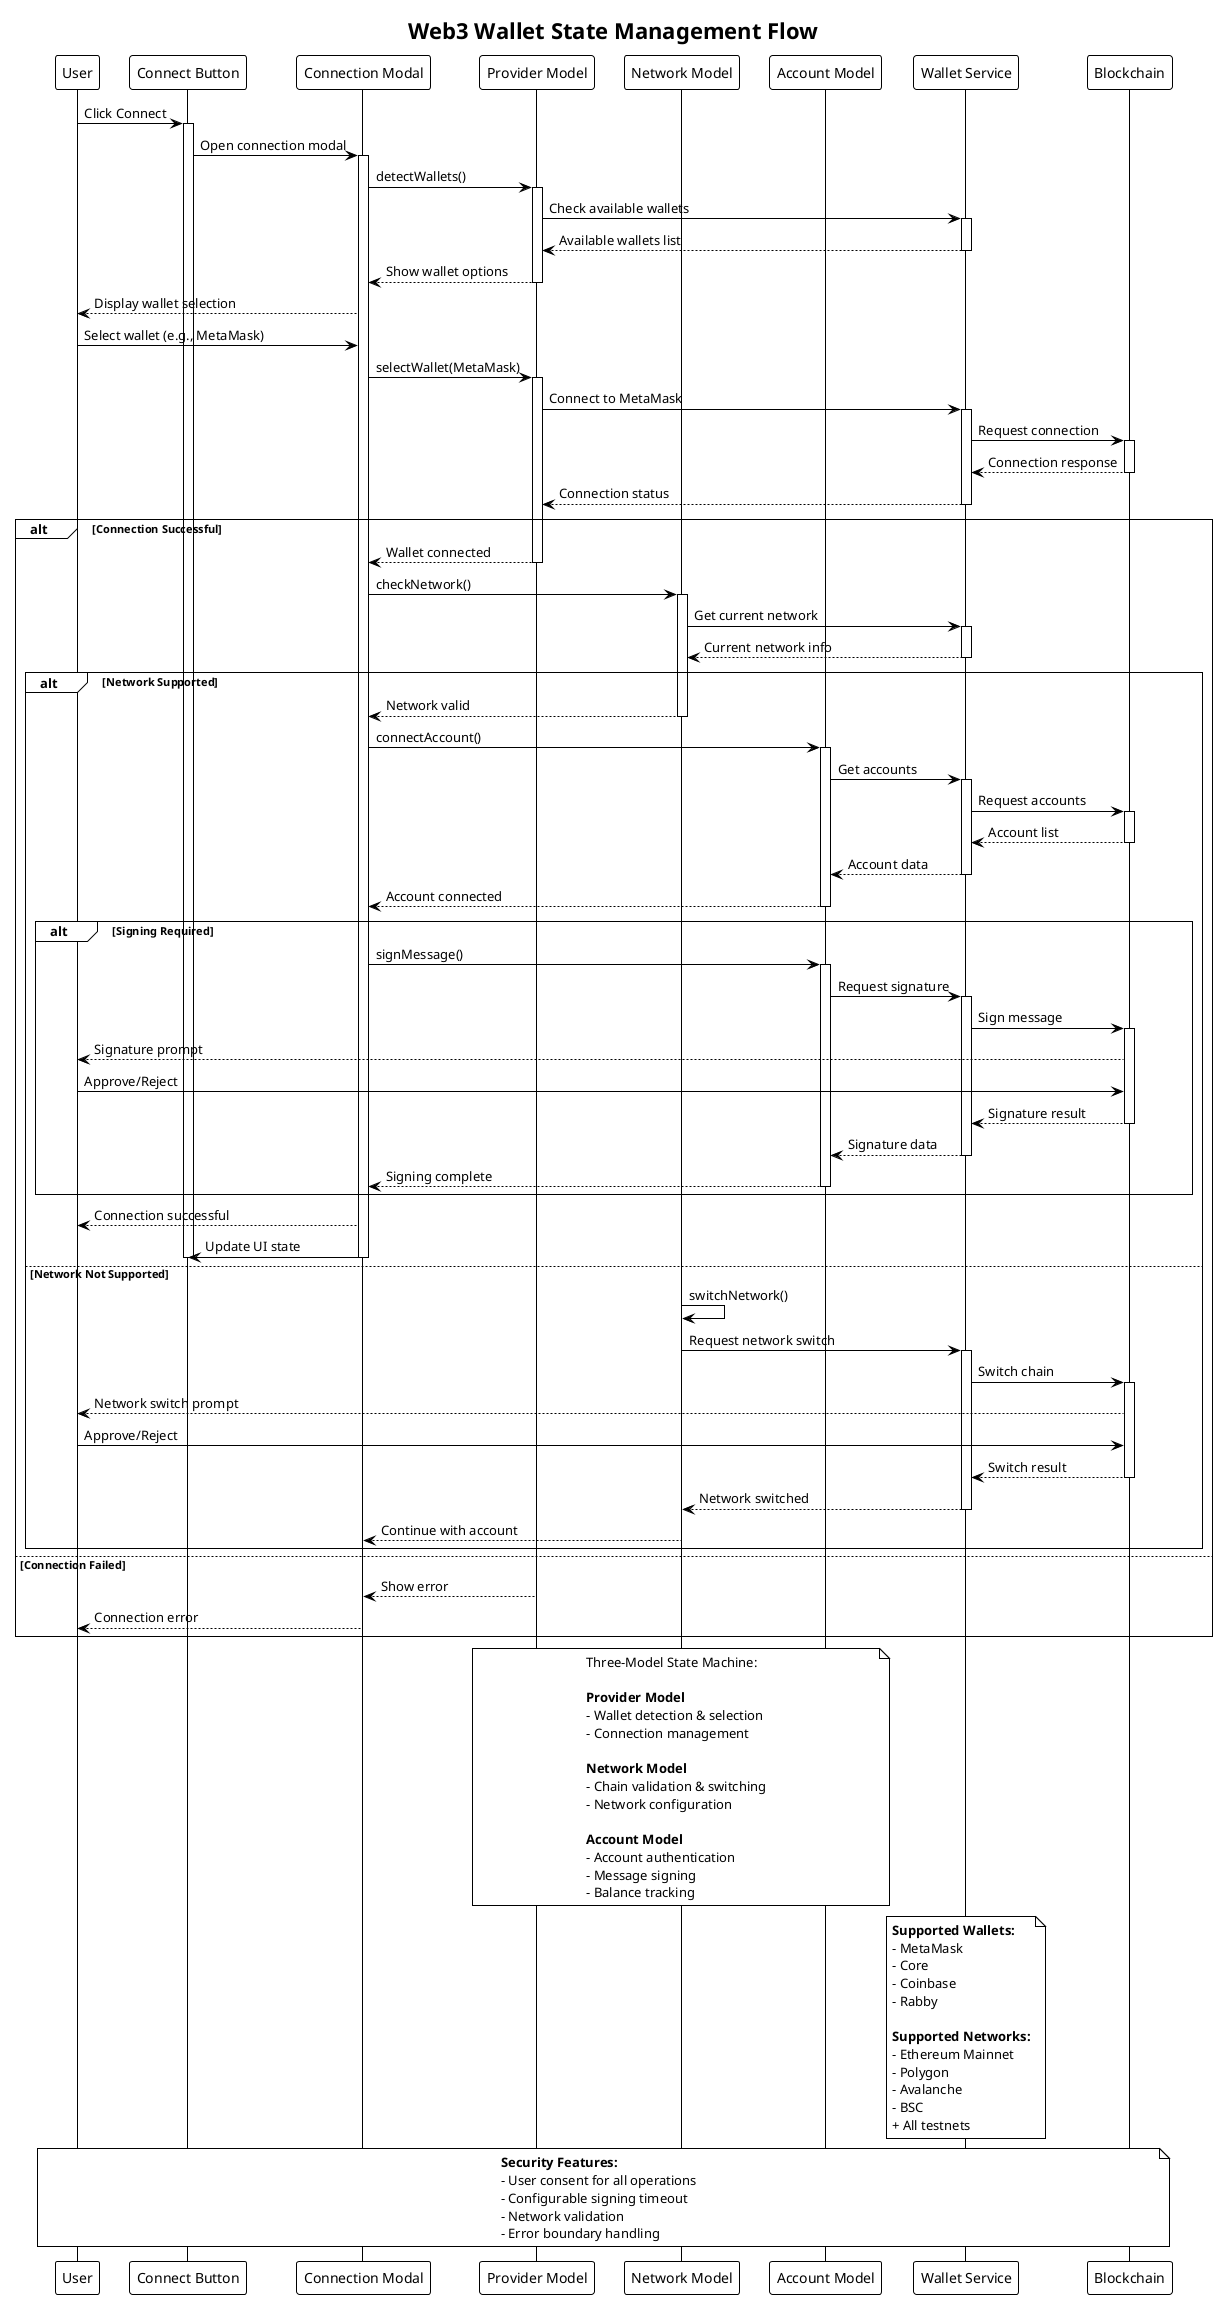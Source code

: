@startuml wallet-state-flow
!theme plain
title Web3 Wallet State Management Flow

participant "User" as User
participant "Connect Button" as ConnectBtn
participant "Connection Modal" as Modal
participant "Provider Model" as Provider
participant "Network Model" as Network  
participant "Account Model" as Account
participant "Wallet Service" as WalletService
participant "Blockchain" as Blockchain

User -> ConnectBtn: Click Connect
activate ConnectBtn

ConnectBtn -> Modal: Open connection modal
activate Modal

Modal -> Provider: detectWallets()
activate Provider

Provider -> WalletService: Check available wallets
activate WalletService
WalletService --> Provider: Available wallets list
deactivate WalletService

Provider --> Modal: Show wallet options
deactivate Provider

Modal --> User: Display wallet selection
User -> Modal: Select wallet (e.g., MetaMask)

Modal -> Provider: selectWallet(MetaMask)
activate Provider

Provider -> WalletService: Connect to MetaMask
activate WalletService

WalletService -> Blockchain: Request connection
activate Blockchain
Blockchain --> WalletService: Connection response
deactivate Blockchain

WalletService --> Provider: Connection status
deactivate WalletService

alt Connection Successful
  Provider --> Modal: Wallet connected
  deactivate Provider
  
  Modal -> Network: checkNetwork()
  activate Network
  
  Network -> WalletService: Get current network
  activate WalletService
  WalletService --> Network: Current network info
  deactivate WalletService
  
  alt Network Supported
    Network --> Modal: Network valid
    deactivate Network
    
    Modal -> Account: connectAccount()
    activate Account
    
    Account -> WalletService: Get accounts
    activate WalletService
    WalletService -> Blockchain: Request accounts
    activate Blockchain
    Blockchain --> WalletService: Account list
    deactivate Blockchain
    WalletService --> Account: Account data
    deactivate WalletService
    
    Account --> Modal: Account connected
    deactivate Account
    
    alt Signing Required
      Modal -> Account: signMessage()
      activate Account
      
      Account -> WalletService: Request signature
      activate WalletService
      WalletService -> Blockchain: Sign message
      activate Blockchain
      Blockchain --> User: Signature prompt
      User -> Blockchain: Approve/Reject
      Blockchain --> WalletService: Signature result
      deactivate Blockchain
      WalletService --> Account: Signature data
      deactivate WalletService
      
      Account --> Modal: Signing complete
      deactivate Account
    end
    
    Modal --> User: Connection successful
    Modal -> ConnectBtn: Update UI state
    deactivate Modal
    deactivate ConnectBtn
    
  else Network Not Supported
    Network -> Network: switchNetwork()
    Network -> WalletService: Request network switch
    activate WalletService
    WalletService -> Blockchain: Switch chain
    activate Blockchain
    Blockchain --> User: Network switch prompt
    User -> Blockchain: Approve/Reject
    Blockchain --> WalletService: Switch result
    deactivate Blockchain
    WalletService --> Network: Network switched
    deactivate WalletService
    Network --> Modal: Continue with account
    deactivate Network
  end
  
else Connection Failed
  Provider --> Modal: Show error
  Modal --> User: Connection error
  deactivate Provider
  deactivate Modal
  deactivate ConnectBtn
end

note over Provider, Account
  Three-Model State Machine:
  
  **Provider Model**
  - Wallet detection & selection
  - Connection management
  
  **Network Model** 
  - Chain validation & switching
  - Network configuration
  
  **Account Model**
  - Account authentication
  - Message signing
  - Balance tracking
end note

note over WalletService
  **Supported Wallets:**
  - MetaMask
  - Core
  - Coinbase
  - Rabby
  
  **Supported Networks:**
  - Ethereum Mainnet
  - Polygon
  - Avalanche
  - BSC
  + All testnets
end note

note over User, Blockchain
  **Security Features:**
  - User consent for all operations
  - Configurable signing timeout
  - Network validation
  - Error boundary handling
end note

@enduml